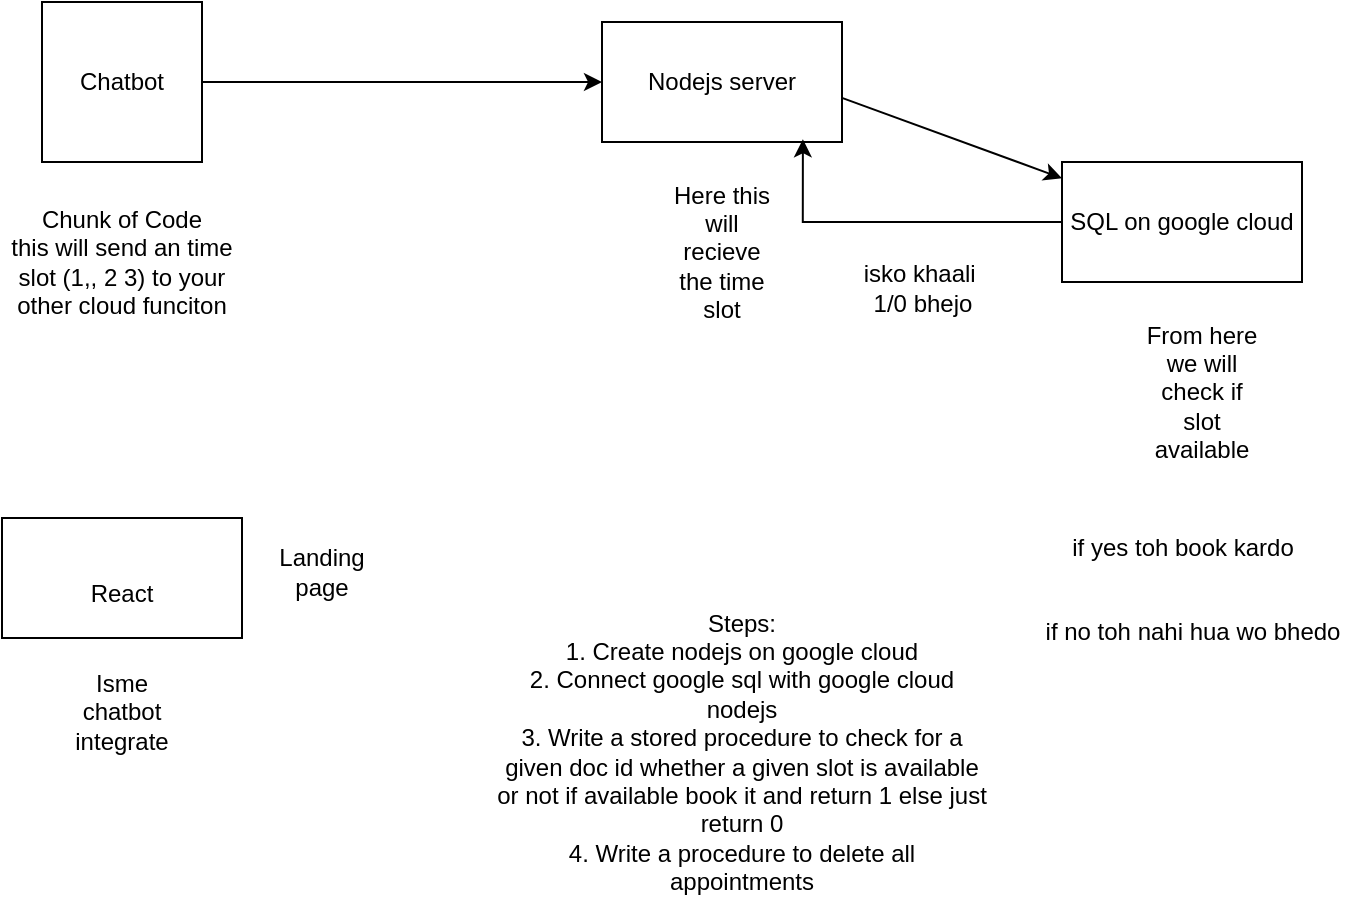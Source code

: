 <mxfile version="23.1.5" type="github">
  <diagram name="Page-1" id="ehKQ3WQUC7TIu7518hB3">
    <mxGraphModel dx="1050" dy="557" grid="1" gridSize="10" guides="1" tooltips="1" connect="1" arrows="1" fold="1" page="1" pageScale="1" pageWidth="850" pageHeight="1100" math="0" shadow="0">
      <root>
        <mxCell id="0" />
        <mxCell id="1" parent="0" />
        <mxCell id="zhrE1ybZ0f5dyjA12foS-1" value="" style="whiteSpace=wrap;html=1;aspect=fixed;" vertex="1" parent="1">
          <mxGeometry x="200" y="110" width="80" height="80" as="geometry" />
        </mxCell>
        <mxCell id="zhrE1ybZ0f5dyjA12foS-2" value="Chatbot" style="text;html=1;align=center;verticalAlign=middle;whiteSpace=wrap;rounded=0;" vertex="1" parent="1">
          <mxGeometry x="210" y="135" width="60" height="30" as="geometry" />
        </mxCell>
        <mxCell id="zhrE1ybZ0f5dyjA12foS-3" value="Chunk of Code&lt;br&gt;this will send an time slot (1,, 2 3) to your other cloud funciton" style="text;html=1;align=center;verticalAlign=middle;whiteSpace=wrap;rounded=0;" vertex="1" parent="1">
          <mxGeometry x="180" y="190" width="120" height="100" as="geometry" />
        </mxCell>
        <mxCell id="zhrE1ybZ0f5dyjA12foS-4" value="Nodejs server" style="whiteSpace=wrap;html=1;" vertex="1" parent="1">
          <mxGeometry x="480" y="120" width="120" height="60" as="geometry" />
        </mxCell>
        <mxCell id="zhrE1ybZ0f5dyjA12foS-5" value="Here this will recieve the time slot" style="text;html=1;align=center;verticalAlign=middle;whiteSpace=wrap;rounded=0;" vertex="1" parent="1">
          <mxGeometry x="510" y="210" width="60" height="50" as="geometry" />
        </mxCell>
        <mxCell id="zhrE1ybZ0f5dyjA12foS-6" value="" style="endArrow=classic;html=1;rounded=0;exitX=1;exitY=0.5;exitDx=0;exitDy=0;entryX=0;entryY=0.5;entryDx=0;entryDy=0;" edge="1" parent="1" source="zhrE1ybZ0f5dyjA12foS-1" target="zhrE1ybZ0f5dyjA12foS-4">
          <mxGeometry width="50" height="50" relative="1" as="geometry">
            <mxPoint x="400" y="320" as="sourcePoint" />
            <mxPoint x="450" y="270" as="targetPoint" />
          </mxGeometry>
        </mxCell>
        <mxCell id="zhrE1ybZ0f5dyjA12foS-7" value="" style="endArrow=classic;html=1;rounded=0;exitX=0.997;exitY=0.63;exitDx=0;exitDy=0;exitPerimeter=0;" edge="1" parent="1" source="zhrE1ybZ0f5dyjA12foS-4" target="zhrE1ybZ0f5dyjA12foS-8">
          <mxGeometry width="50" height="50" relative="1" as="geometry">
            <mxPoint x="400" y="320" as="sourcePoint" />
            <mxPoint x="450" y="270" as="targetPoint" />
          </mxGeometry>
        </mxCell>
        <mxCell id="zhrE1ybZ0f5dyjA12foS-8" value="SQL on google cloud" style="rounded=0;whiteSpace=wrap;html=1;" vertex="1" parent="1">
          <mxGeometry x="710" y="190" width="120" height="60" as="geometry" />
        </mxCell>
        <mxCell id="zhrE1ybZ0f5dyjA12foS-9" value="From here we will check if slot available" style="text;html=1;align=center;verticalAlign=middle;whiteSpace=wrap;rounded=0;" vertex="1" parent="1">
          <mxGeometry x="750" y="290" width="60" height="30" as="geometry" />
        </mxCell>
        <mxCell id="zhrE1ybZ0f5dyjA12foS-10" value="if yes toh book kardo" style="text;html=1;align=center;verticalAlign=middle;resizable=0;points=[];autosize=1;strokeColor=none;fillColor=none;" vertex="1" parent="1">
          <mxGeometry x="705" y="368" width="130" height="30" as="geometry" />
        </mxCell>
        <mxCell id="zhrE1ybZ0f5dyjA12foS-11" value="if no toh nahi hua wo bhedo" style="text;html=1;align=center;verticalAlign=middle;resizable=0;points=[];autosize=1;strokeColor=none;fillColor=none;" vertex="1" parent="1">
          <mxGeometry x="690" y="410" width="170" height="30" as="geometry" />
        </mxCell>
        <mxCell id="zhrE1ybZ0f5dyjA12foS-12" style="edgeStyle=orthogonalEdgeStyle;rounded=0;orthogonalLoop=1;jettySize=auto;html=1;entryX=0.837;entryY=0.977;entryDx=0;entryDy=0;entryPerimeter=0;" edge="1" parent="1" source="zhrE1ybZ0f5dyjA12foS-8" target="zhrE1ybZ0f5dyjA12foS-4">
          <mxGeometry relative="1" as="geometry" />
        </mxCell>
        <mxCell id="zhrE1ybZ0f5dyjA12foS-13" value="isko khaali&amp;nbsp;&lt;br&gt;1/0 bhejo" style="text;html=1;align=center;verticalAlign=middle;resizable=0;points=[];autosize=1;strokeColor=none;fillColor=none;" vertex="1" parent="1">
          <mxGeometry x="600" y="233" width="80" height="40" as="geometry" />
        </mxCell>
        <mxCell id="zhrE1ybZ0f5dyjA12foS-14" value="&lt;br&gt;React" style="rounded=0;whiteSpace=wrap;html=1;" vertex="1" parent="1">
          <mxGeometry x="180" y="368" width="120" height="60" as="geometry" />
        </mxCell>
        <mxCell id="zhrE1ybZ0f5dyjA12foS-15" value="Isme chatbot integrate" style="text;html=1;align=center;verticalAlign=middle;whiteSpace=wrap;rounded=0;" vertex="1" parent="1">
          <mxGeometry x="210" y="450" width="60" height="30" as="geometry" />
        </mxCell>
        <mxCell id="zhrE1ybZ0f5dyjA12foS-16" value="Landing page" style="text;html=1;align=center;verticalAlign=middle;whiteSpace=wrap;rounded=0;" vertex="1" parent="1">
          <mxGeometry x="310" y="380" width="60" height="30" as="geometry" />
        </mxCell>
        <mxCell id="zhrE1ybZ0f5dyjA12foS-17" value="Steps:&lt;br&gt;1. Create nodejs on google cloud&lt;br&gt;2. Connect google sql with google cloud nodejs&lt;br&gt;3. Write a stored procedure to check for a given doc id whether a given slot is available or not if available book it and return 1 else just return 0&lt;br&gt;4. Write a procedure to delete all appointments" style="text;html=1;align=center;verticalAlign=middle;whiteSpace=wrap;rounded=0;" vertex="1" parent="1">
          <mxGeometry x="425" y="470" width="250" height="30" as="geometry" />
        </mxCell>
      </root>
    </mxGraphModel>
  </diagram>
</mxfile>
